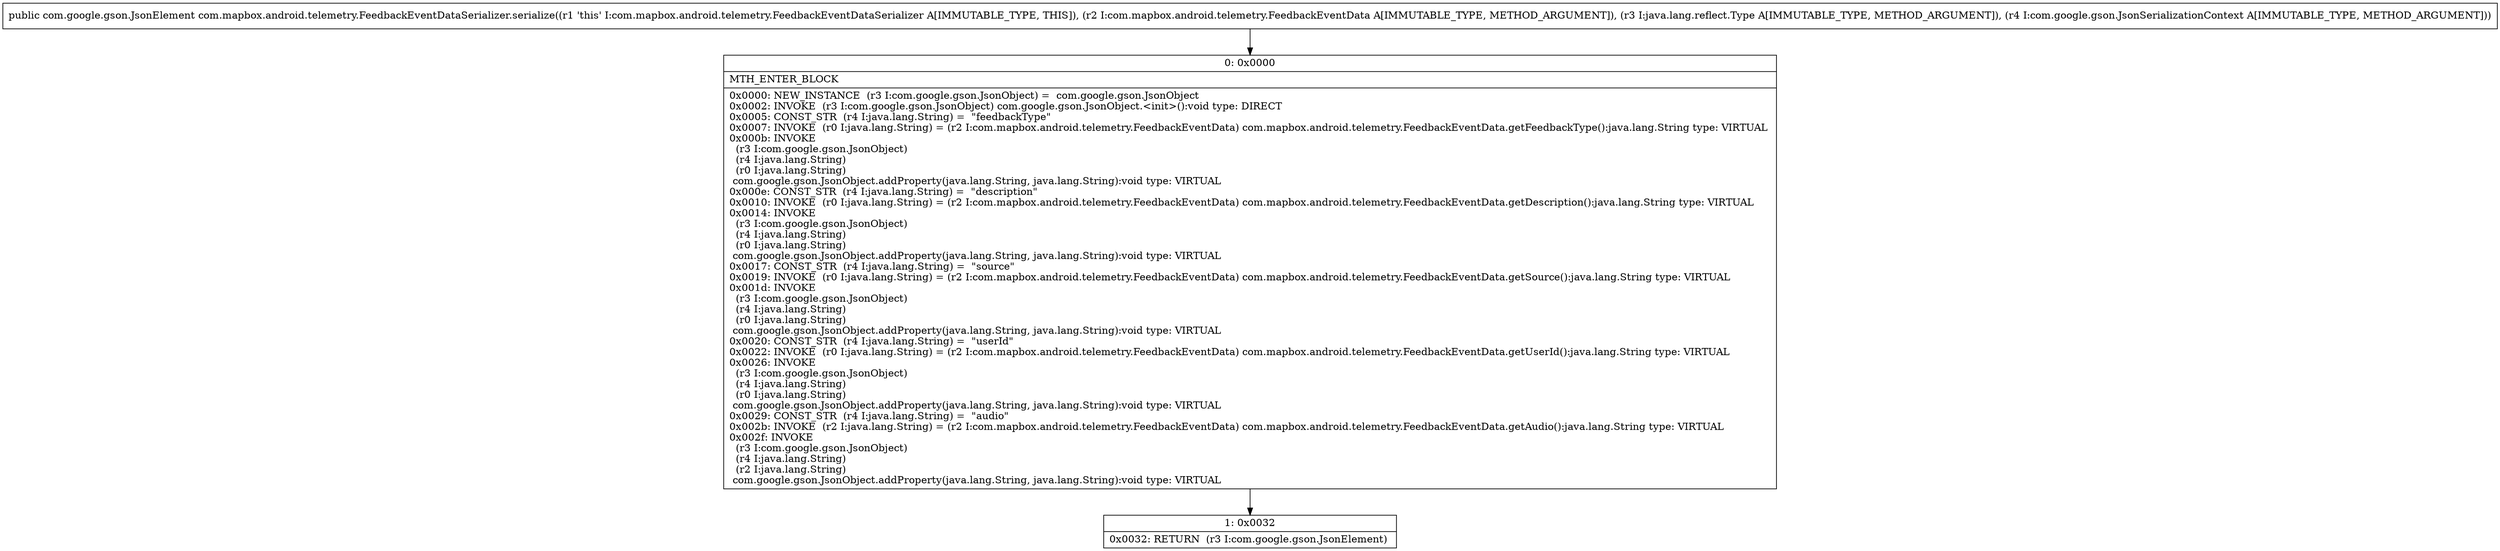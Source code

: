 digraph "CFG forcom.mapbox.android.telemetry.FeedbackEventDataSerializer.serialize(Lcom\/mapbox\/android\/telemetry\/FeedbackEventData;Ljava\/lang\/reflect\/Type;Lcom\/google\/gson\/JsonSerializationContext;)Lcom\/google\/gson\/JsonElement;" {
Node_0 [shape=record,label="{0\:\ 0x0000|MTH_ENTER_BLOCK\l|0x0000: NEW_INSTANCE  (r3 I:com.google.gson.JsonObject) =  com.google.gson.JsonObject \l0x0002: INVOKE  (r3 I:com.google.gson.JsonObject) com.google.gson.JsonObject.\<init\>():void type: DIRECT \l0x0005: CONST_STR  (r4 I:java.lang.String) =  \"feedbackType\" \l0x0007: INVOKE  (r0 I:java.lang.String) = (r2 I:com.mapbox.android.telemetry.FeedbackEventData) com.mapbox.android.telemetry.FeedbackEventData.getFeedbackType():java.lang.String type: VIRTUAL \l0x000b: INVOKE  \l  (r3 I:com.google.gson.JsonObject)\l  (r4 I:java.lang.String)\l  (r0 I:java.lang.String)\l com.google.gson.JsonObject.addProperty(java.lang.String, java.lang.String):void type: VIRTUAL \l0x000e: CONST_STR  (r4 I:java.lang.String) =  \"description\" \l0x0010: INVOKE  (r0 I:java.lang.String) = (r2 I:com.mapbox.android.telemetry.FeedbackEventData) com.mapbox.android.telemetry.FeedbackEventData.getDescription():java.lang.String type: VIRTUAL \l0x0014: INVOKE  \l  (r3 I:com.google.gson.JsonObject)\l  (r4 I:java.lang.String)\l  (r0 I:java.lang.String)\l com.google.gson.JsonObject.addProperty(java.lang.String, java.lang.String):void type: VIRTUAL \l0x0017: CONST_STR  (r4 I:java.lang.String) =  \"source\" \l0x0019: INVOKE  (r0 I:java.lang.String) = (r2 I:com.mapbox.android.telemetry.FeedbackEventData) com.mapbox.android.telemetry.FeedbackEventData.getSource():java.lang.String type: VIRTUAL \l0x001d: INVOKE  \l  (r3 I:com.google.gson.JsonObject)\l  (r4 I:java.lang.String)\l  (r0 I:java.lang.String)\l com.google.gson.JsonObject.addProperty(java.lang.String, java.lang.String):void type: VIRTUAL \l0x0020: CONST_STR  (r4 I:java.lang.String) =  \"userId\" \l0x0022: INVOKE  (r0 I:java.lang.String) = (r2 I:com.mapbox.android.telemetry.FeedbackEventData) com.mapbox.android.telemetry.FeedbackEventData.getUserId():java.lang.String type: VIRTUAL \l0x0026: INVOKE  \l  (r3 I:com.google.gson.JsonObject)\l  (r4 I:java.lang.String)\l  (r0 I:java.lang.String)\l com.google.gson.JsonObject.addProperty(java.lang.String, java.lang.String):void type: VIRTUAL \l0x0029: CONST_STR  (r4 I:java.lang.String) =  \"audio\" \l0x002b: INVOKE  (r2 I:java.lang.String) = (r2 I:com.mapbox.android.telemetry.FeedbackEventData) com.mapbox.android.telemetry.FeedbackEventData.getAudio():java.lang.String type: VIRTUAL \l0x002f: INVOKE  \l  (r3 I:com.google.gson.JsonObject)\l  (r4 I:java.lang.String)\l  (r2 I:java.lang.String)\l com.google.gson.JsonObject.addProperty(java.lang.String, java.lang.String):void type: VIRTUAL \l}"];
Node_1 [shape=record,label="{1\:\ 0x0032|0x0032: RETURN  (r3 I:com.google.gson.JsonElement) \l}"];
MethodNode[shape=record,label="{public com.google.gson.JsonElement com.mapbox.android.telemetry.FeedbackEventDataSerializer.serialize((r1 'this' I:com.mapbox.android.telemetry.FeedbackEventDataSerializer A[IMMUTABLE_TYPE, THIS]), (r2 I:com.mapbox.android.telemetry.FeedbackEventData A[IMMUTABLE_TYPE, METHOD_ARGUMENT]), (r3 I:java.lang.reflect.Type A[IMMUTABLE_TYPE, METHOD_ARGUMENT]), (r4 I:com.google.gson.JsonSerializationContext A[IMMUTABLE_TYPE, METHOD_ARGUMENT])) }"];
MethodNode -> Node_0;
Node_0 -> Node_1;
}

